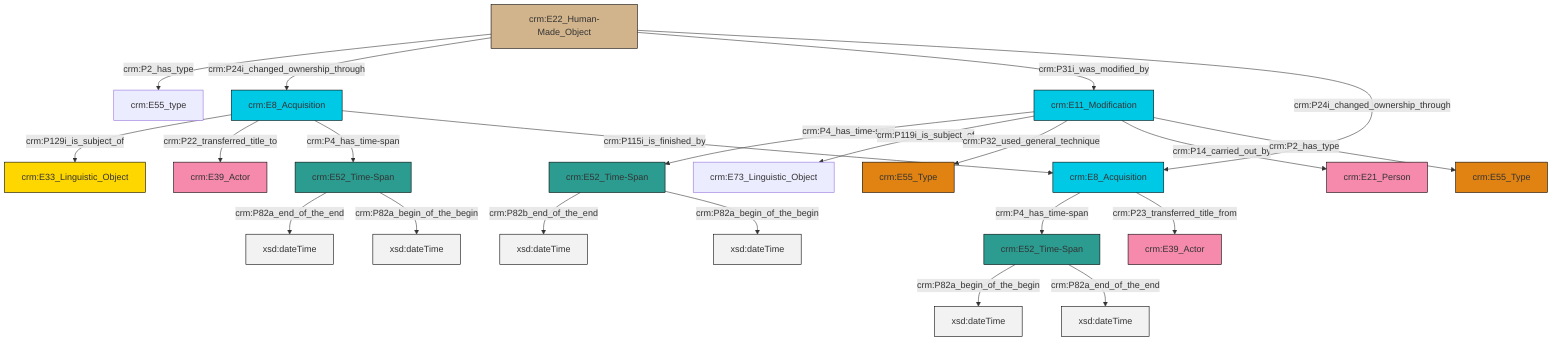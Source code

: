 graph TD
classDef Literal fill:#f2f2f2,stroke:#000000;
classDef CRM_Entity fill:#FFFFFF,stroke:#000000;
classDef Temporal_Entity fill:#00C9E6, stroke:#000000;
classDef Type fill:#E18312, stroke:#000000;
classDef Time-Span fill:#2C9C91, stroke:#000000;
classDef Appellation fill:#FFEB7F, stroke:#000000;
classDef Place fill:#008836, stroke:#000000;
classDef Persistent_Item fill:#B266B2, stroke:#000000;
classDef Conceptual_Object fill:#FFD700, stroke:#000000;
classDef Physical_Thing fill:#D2B48C, stroke:#000000;
classDef Actor fill:#f58aad, stroke:#000000;
classDef PC_Classes fill:#4ce600, stroke:#000000;
classDef Multi fill:#cccccc,stroke:#000000;

0["crm:E11_Modification"]:::Temporal_Entity -->|crm:P4_has_time-span| 6["crm:E52_Time-Span"]:::Time-Span
0["crm:E11_Modification"]:::Temporal_Entity -->|crm:P119i_is_subject_of| 7["crm:E73_Linguistic_Object"]:::Default
6["crm:E52_Time-Span"]:::Time-Span -->|crm:P82b_end_of_the_end| 8[xsd:dateTime]:::Literal
9["crm:E8_Acquisition"]:::Temporal_Entity -->|crm:P129i_is_subject_of| 10["crm:E33_Linguistic_Object"]:::Conceptual_Object
12["crm:E52_Time-Span"]:::Time-Span -->|crm:P82a_begin_of_the_begin| 13[xsd:dateTime]:::Literal
0["crm:E11_Modification"]:::Temporal_Entity -->|crm:P32_used_general_technique| 15["crm:E55_Type"]:::Type
0["crm:E11_Modification"]:::Temporal_Entity -->|crm:P14_carried_out_by| 18["crm:E21_Person"]:::Actor
9["crm:E8_Acquisition"]:::Temporal_Entity -->|crm:P22_transferred_title_to| 4["crm:E39_Actor"]:::Actor
9["crm:E8_Acquisition"]:::Temporal_Entity -->|crm:P4_has_time-span| 19["crm:E52_Time-Span"]:::Time-Span
20["crm:E22_Human-Made_Object"]:::Physical_Thing -->|crm:P2_has_type| 2["crm:E55_type"]:::Default
6["crm:E52_Time-Span"]:::Time-Span -->|crm:P82a_begin_of_the_begin| 23[xsd:dateTime]:::Literal
24["crm:E8_Acquisition"]:::Temporal_Entity -->|crm:P4_has_time-span| 12["crm:E52_Time-Span"]:::Time-Span
20["crm:E22_Human-Made_Object"]:::Physical_Thing -->|crm:P24i_changed_ownership_through| 9["crm:E8_Acquisition"]:::Temporal_Entity
12["crm:E52_Time-Span"]:::Time-Span -->|crm:P82a_end_of_the_end| 27[xsd:dateTime]:::Literal
9["crm:E8_Acquisition"]:::Temporal_Entity -->|crm:P115i_is_finished_by| 24["crm:E8_Acquisition"]:::Temporal_Entity
20["crm:E22_Human-Made_Object"]:::Physical_Thing -->|crm:P31i_was_modified_by| 0["crm:E11_Modification"]:::Temporal_Entity
19["crm:E52_Time-Span"]:::Time-Span -->|crm:P82a_end_of_the_end| 29[xsd:dateTime]:::Literal
0["crm:E11_Modification"]:::Temporal_Entity -->|crm:P2_has_type| 31["crm:E55_Type"]:::Type
20["crm:E22_Human-Made_Object"]:::Physical_Thing -->|crm:P24i_changed_ownership_through| 24["crm:E8_Acquisition"]:::Temporal_Entity
19["crm:E52_Time-Span"]:::Time-Span -->|crm:P82a_begin_of_the_begin| 33[xsd:dateTime]:::Literal
24["crm:E8_Acquisition"]:::Temporal_Entity -->|crm:P23_transferred_title_from| 34["crm:E39_Actor"]:::Actor